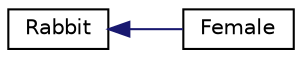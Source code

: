 digraph "Graphical Class Hierarchy"
{
  edge [fontname="Helvetica",fontsize="10",labelfontname="Helvetica",labelfontsize="10"];
  node [fontname="Helvetica",fontsize="10",shape=record];
  rankdir="LR";
  Node0 [label="Rabbit",height=0.2,width=0.4,color="black", fillcolor="white", style="filled",URL="$classRabbit.html",tooltip="Classe représentant les lapins en génral (mâle + femelle) "];
  Node0 -> Node1 [dir="back",color="midnightblue",fontsize="10",style="solid",fontname="Helvetica"];
  Node1 [label="Female",height=0.2,width=0.4,color="black", fillcolor="white", style="filled",URL="$classFemale.html",tooltip="Classe représentant les lapines. "];
}
